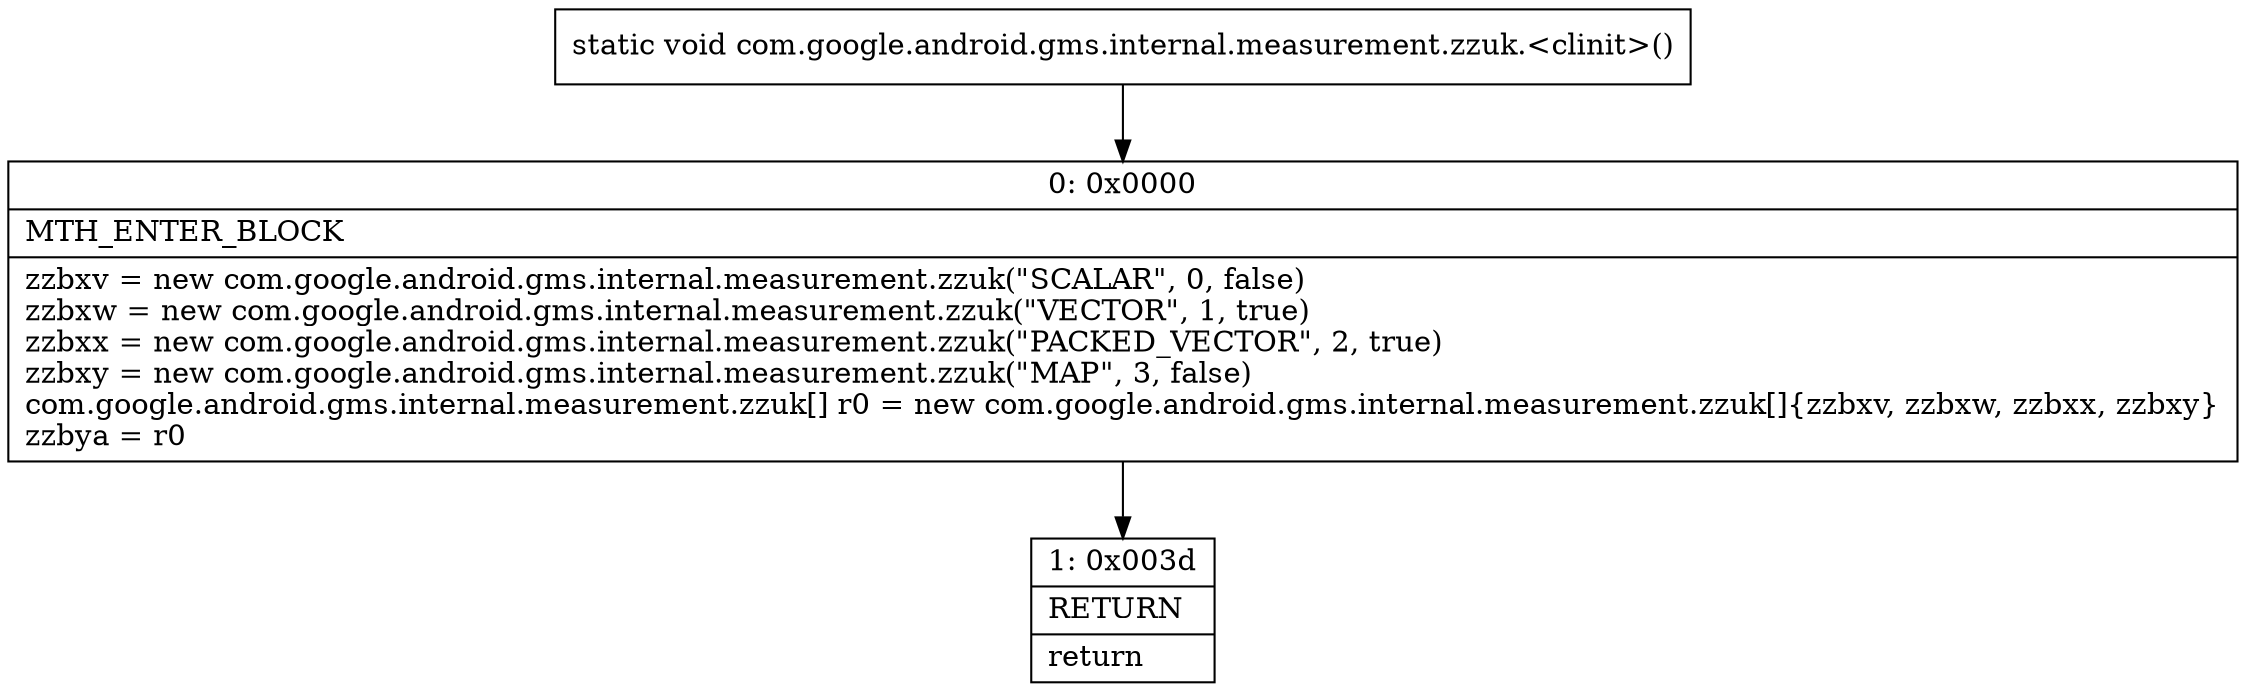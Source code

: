 digraph "CFG forcom.google.android.gms.internal.measurement.zzuk.\<clinit\>()V" {
Node_0 [shape=record,label="{0\:\ 0x0000|MTH_ENTER_BLOCK\l|zzbxv = new com.google.android.gms.internal.measurement.zzuk(\"SCALAR\", 0, false)\lzzbxw = new com.google.android.gms.internal.measurement.zzuk(\"VECTOR\", 1, true)\lzzbxx = new com.google.android.gms.internal.measurement.zzuk(\"PACKED_VECTOR\", 2, true)\lzzbxy = new com.google.android.gms.internal.measurement.zzuk(\"MAP\", 3, false)\lcom.google.android.gms.internal.measurement.zzuk[] r0 = new com.google.android.gms.internal.measurement.zzuk[]\{zzbxv, zzbxw, zzbxx, zzbxy\}\lzzbya = r0\l}"];
Node_1 [shape=record,label="{1\:\ 0x003d|RETURN\l|return\l}"];
MethodNode[shape=record,label="{static void com.google.android.gms.internal.measurement.zzuk.\<clinit\>() }"];
MethodNode -> Node_0;
Node_0 -> Node_1;
}

